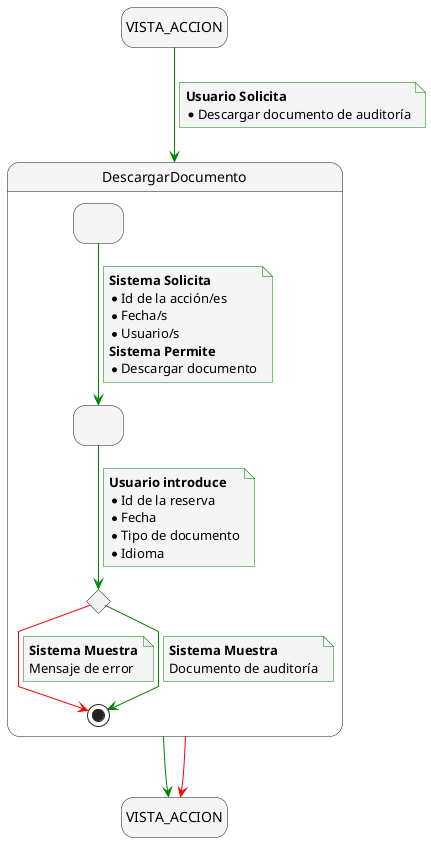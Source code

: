 @startuml descargar_documento_auditoria
skinparam {
    NoteBackgroundColor #whiteSmoke
    ArrowColor #green
    NoteBorderColor #green
    linetype polyline
}

skinparam state {
  BackgroundColor #whiteSmoke
}

hide empty description

state startState as "VISTA_ACCION"
state endState as "VISTA_ACCION"

startState --> DescargarDocumento
note on link
    <b>Usuario Solicita</b>
    * Descargar documento de auditoría
end note

DescargarDocumento --> endState
DescargarDocumento  -[#red]-> endState

state DescargarDocumento {
    state solicitudFiltros as " "
    state envioFiltros as " "
    state revisionFiltrosEnviados <<choice>>

    solicitudFiltros --> envioFiltros
    note on link
        <b>Sistema Solicita</b>
        * Id de la acción/es
        * Fecha/s
        * Usuario/s
        <b>Sistema Permite</b>
        * Descargar documento
    end note

    envioFiltros --> revisionFiltrosEnviados
    note on link
        <b>Usuario introduce</b>
        * Id de la reserva
        * Fecha
        * Tipo de documento
        * Idioma
    end note

    revisionFiltrosEnviados -[#red]-> [*]

    note on link
        <b>Sistema Muestra</b>
        Mensaje de error
    end note

    revisionFiltrosEnviados --> [*]
    note on link
        <b>Sistema Muestra</b>
        Documento de auditoría
    end note
}

@enduml